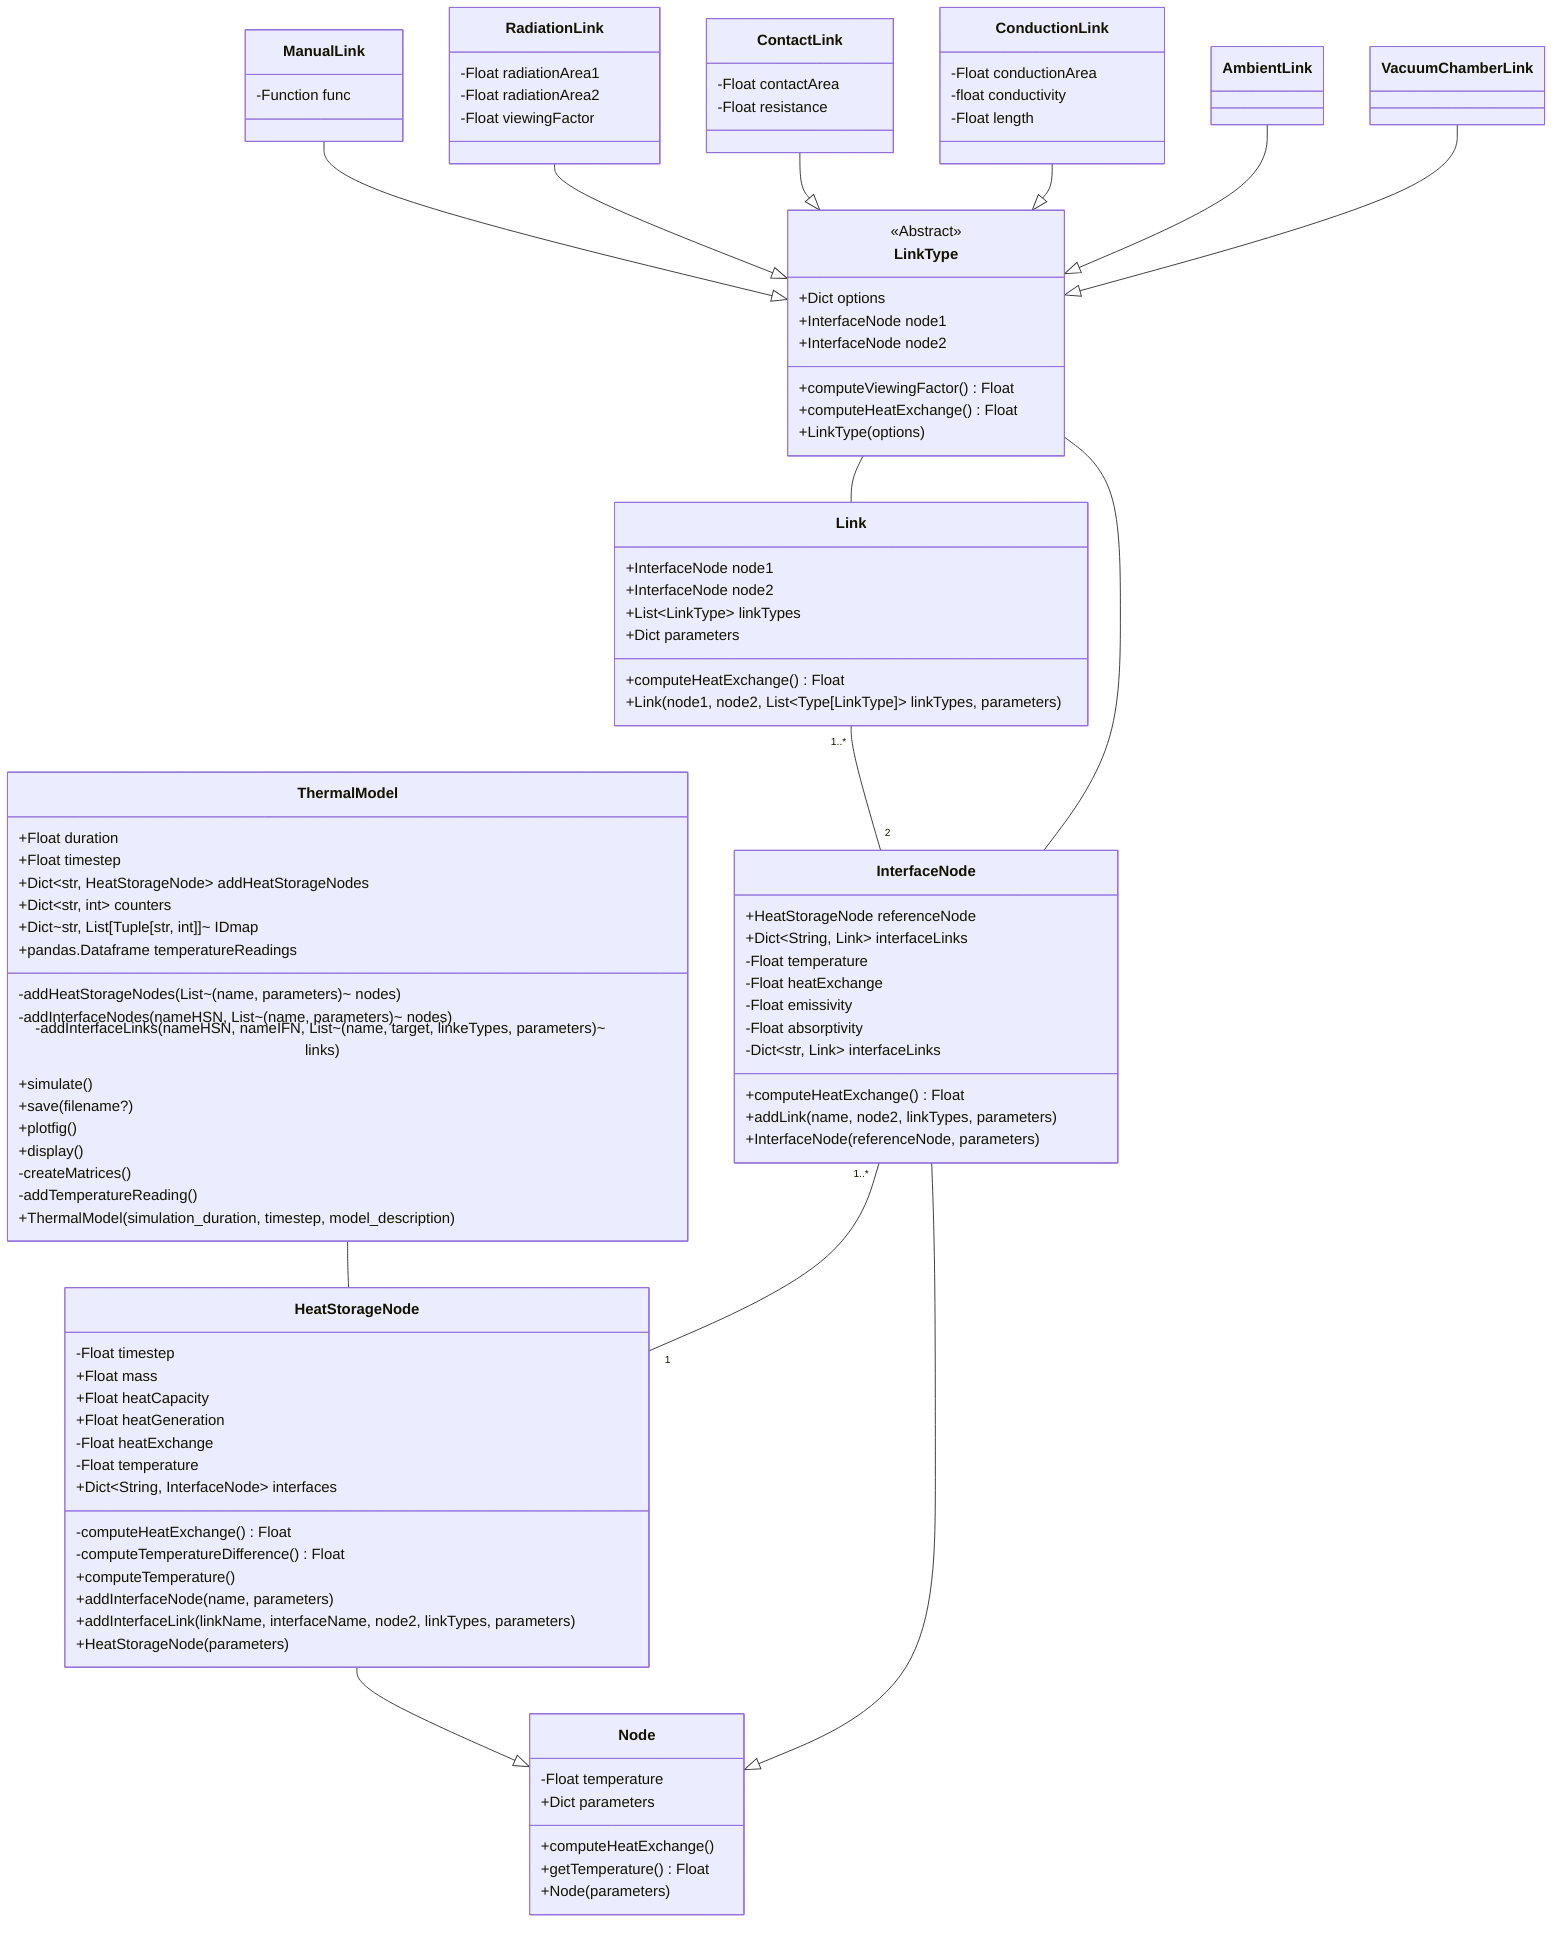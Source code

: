 classDiagram

class ThermalModel {
    +Float duration
    +Float timestep
    +Dict~str, HeatStorageNode~ addHeatStorageNodes
    +Dict~str, int~ counters
    +Dict~str, List[Tuple[str, int]]~ IDmap
    +pandas.Dataframe temperatureReadings
    -addHeatStorageNodes(List~(name, parameters)~ nodes)
    -addInterfaceNodes(nameHSN, List~(name, parameters)~ nodes)
    -addInterfaceLinks(nameHSN, nameIFN, List~(name, target, linkeTypes, parameters)~ links)
    +simulate()
    +save(filename?)
    +plotfig()
    +display()
    -createMatrices()
    -addTemperatureReading()
    +ThermalModel(simulation_duration, timestep, model_description)
}

class Node {
    -Float temperature
    +Dict parameters
    +computeHeatExchange()
    +getTemperature() Float
    +Node(parameters)
}

class HeatStorageNode {
    -Float timestep
    +Float mass
    +Float heatCapacity
    +Float heatGeneration
    -Float heatExchange
    -Float temperature
    +Dict~String, InterfaceNode~ interfaces
    -computeHeatExchange() Float
    -computeTemperatureDifference() Float
    +computeTemperature()
    +addInterfaceNode(name, parameters)
    +addInterfaceLink(linkName, interfaceName, node2, linkTypes, parameters)
    +HeatStorageNode(parameters)
}

class InterfaceNode {
    +HeatStorageNode referenceNode
    +Dict~String, Link~ interfaceLinks
    -Float temperature
    -Float heatExchange
    -Float emissivity
    -Float absorptivity
    -Dict~str, Link~ interfaceLinks
    +computeHeatExchange() Float
    +addLink(name, node2, linkTypes, parameters)
    +InterfaceNode(referenceNode, parameters)
}

class Link {
    +InterfaceNode node1
    +InterfaceNode node2
    +List~LinkType~ linkTypes
    +Dict parameters
    +computeHeatExchange() Float
    +Link(node1, node2, List~Type[LinkType]~ linkTypes, parameters)
}


class LinkType {
    <<Abstract>>
    +Dict options
    +InterfaceNode node1
    +InterfaceNode node2
    +computeViewingFactor() Float
    +computeHeatExchange() Float
    +LinkType(options)
}

class ManualLink {
    -Function func
}

class RadiationLink {
    -Float radiationArea1
    -Float radiationArea2
    -Float viewingFactor
}

class ContactLink {
    -Float contactArea
    -Float resistance
}

class ConductionLink {
    -Float conductionArea
    -float conductivity
    -Float length
}

ThermalModel -- HeatStorageNode

HeatStorageNode --|> Node
InterfaceNode --|> Node

ManualLink --|> LinkType
RadiationLink --|> LinkType
ContactLink --|> LinkType
ConductionLink --|> LinkType
AmbientLink --|> LinkType
VacuumChamberLink --|> LinkType

Link "1..*" -- "2" InterfaceNode

InterfaceNode "1..*" -- "1" HeatStorageNode

LinkType -- Link
LinkType -- InterfaceNode